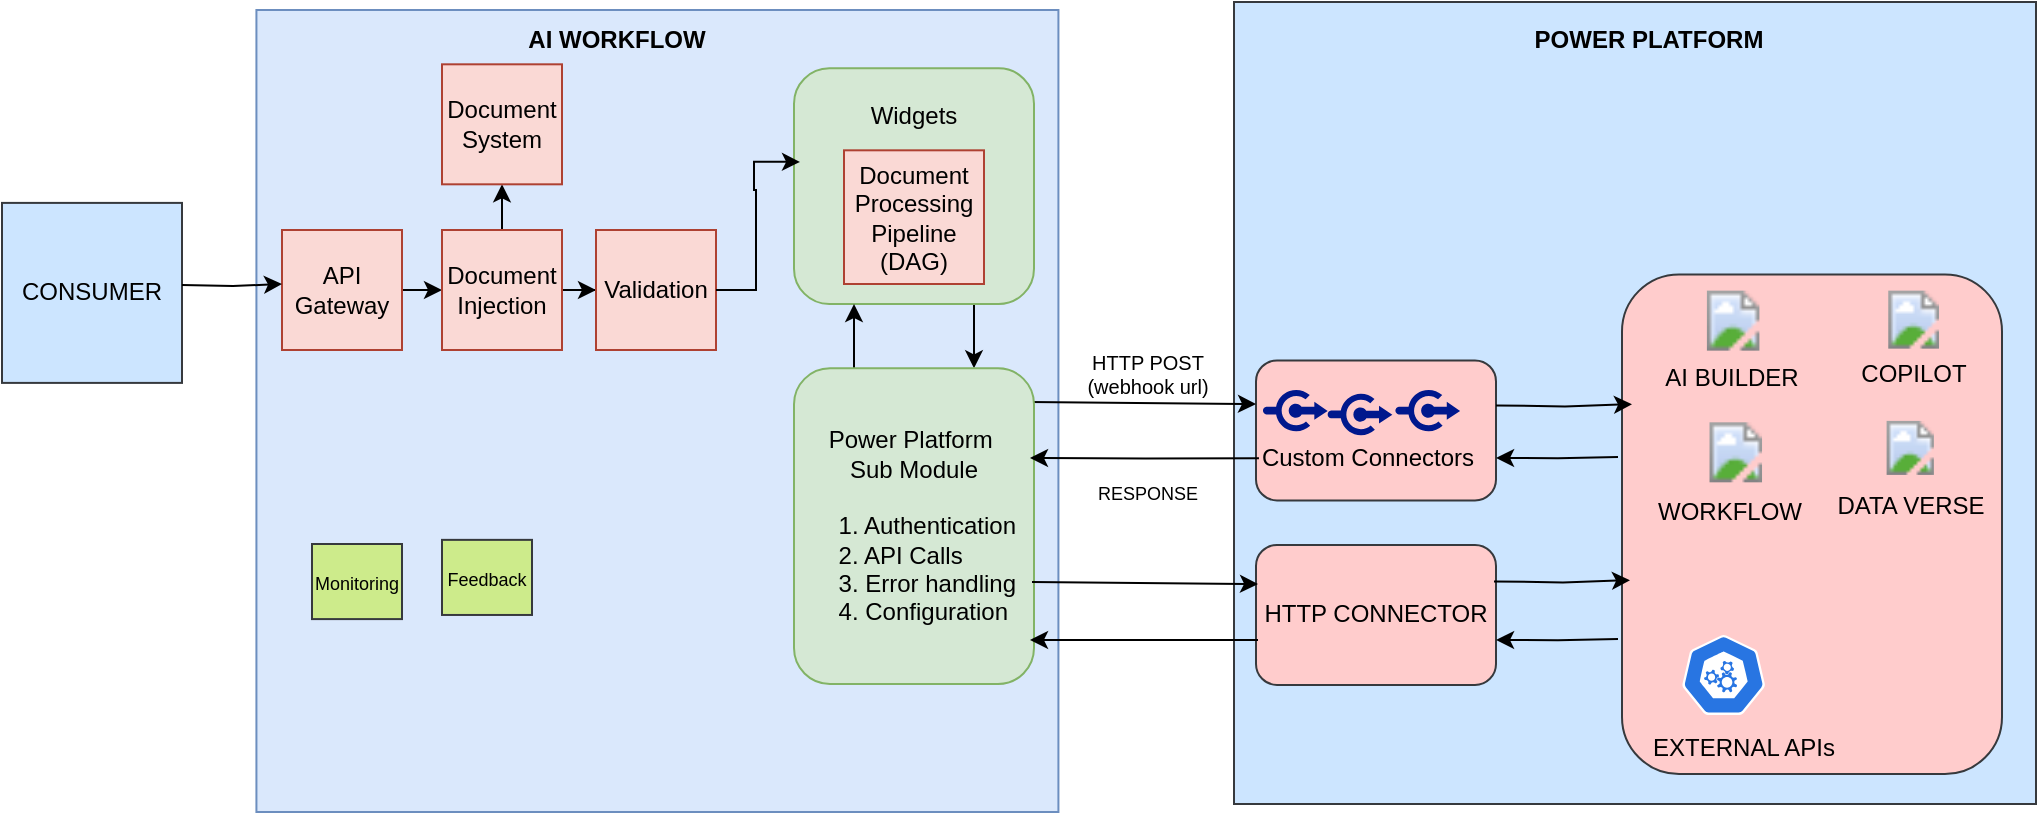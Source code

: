 <mxfile version="26.2.12">
  <diagram name="Page-1" id="-ZEGbbb4KFgpcQj7vi7V">
    <mxGraphModel dx="1105" dy="482" grid="1" gridSize="10" guides="1" tooltips="1" connect="1" arrows="1" fold="1" page="1" pageScale="1" pageWidth="850" pageHeight="1100" math="0" shadow="0">
      <root>
        <mxCell id="0" />
        <mxCell id="1" parent="0" />
        <mxCell id="Of06rXtQwyT8jazibSlD-1" value="" style="whiteSpace=wrap;html=1;aspect=fixed;fillColor=#dae8fc;strokeColor=#6c8ebf;" parent="1" vertex="1">
          <mxGeometry x="137.21" y="43" width="401" height="401" as="geometry" />
        </mxCell>
        <mxCell id="Of06rXtQwyT8jazibSlD-2" value="" style="whiteSpace=wrap;html=1;aspect=fixed;fillColor=#cce5ff;strokeColor=#36393d;" parent="1" vertex="1">
          <mxGeometry x="626" y="39" width="401" height="401" as="geometry" />
        </mxCell>
        <mxCell id="Of06rXtQwyT8jazibSlD-19" value="POWER PLATFORM" style="text;html=1;align=center;verticalAlign=middle;whiteSpace=wrap;rounded=0;fontStyle=1" parent="1" vertex="1">
          <mxGeometry x="770.58" y="43" width="125" height="30" as="geometry" />
        </mxCell>
        <mxCell id="Of06rXtQwyT8jazibSlD-29" value="AI WORKFLOW" style="text;html=1;align=center;verticalAlign=middle;whiteSpace=wrap;rounded=0;fontStyle=1" parent="1" vertex="1">
          <mxGeometry x="255" y="43.0" width="125" height="30" as="geometry" />
        </mxCell>
        <mxCell id="Of06rXtQwyT8jazibSlD-54" value="" style="whiteSpace=wrap;html=1;aspect=fixed;fillColor=#cce5ff;strokeColor=#36393d;" parent="1" vertex="1">
          <mxGeometry x="10" y="139.45" width="90" height="90" as="geometry" />
        </mxCell>
        <mxCell id="Of06rXtQwyT8jazibSlD-55" value="CONSUMER" style="text;html=1;align=center;verticalAlign=middle;whiteSpace=wrap;rounded=0;" parent="1" vertex="1">
          <mxGeometry x="20" y="169.45" width="70" height="30" as="geometry" />
        </mxCell>
        <mxCell id="Of06rXtQwyT8jazibSlD-76" value="HTTP POST&lt;div&gt;(webhook url)&lt;/div&gt;" style="text;html=1;align=center;verticalAlign=middle;whiteSpace=wrap;rounded=0;fontSize=10;" parent="1" vertex="1">
          <mxGeometry x="538.21" y="210.45" width="90" height="30" as="geometry" />
        </mxCell>
        <mxCell id="Of06rXtQwyT8jazibSlD-84" value="" style="rounded=1;whiteSpace=wrap;html=1;fillColor=#ffcccc;strokeColor=#36393d;" parent="1" vertex="1">
          <mxGeometry x="820" y="175.21" width="190" height="249.79" as="geometry" />
        </mxCell>
        <mxCell id="Of06rXtQwyT8jazibSlD-85" value="" style="image;aspect=fixed;html=1;points=[];align=center;fontSize=12;image=img/lib/azure2/power_platform/AIBuilder.svg;" parent="1" vertex="1">
          <mxGeometry x="860.58" y="183.32" width="30" height="30" as="geometry" />
        </mxCell>
        <mxCell id="Of06rXtQwyT8jazibSlD-88" value="AI BUILDER" style="text;html=1;align=center;verticalAlign=middle;whiteSpace=wrap;rounded=0;" parent="1" vertex="1">
          <mxGeometry x="840.08" y="212.16" width="70.42" height="30" as="geometry" />
        </mxCell>
        <mxCell id="Of06rXtQwyT8jazibSlD-90" value="" style="image;aspect=fixed;html=1;points=[];align=center;fontSize=12;image=img/lib/azure2/power_platform/Dataverse.svg;" parent="1" vertex="1">
          <mxGeometry x="946.6" y="248.45" width="35.04" height="27" as="geometry" />
        </mxCell>
        <mxCell id="Of06rXtQwyT8jazibSlD-95" value="DATA VERSE" style="text;html=1;align=center;verticalAlign=middle;whiteSpace=wrap;rounded=0;" parent="1" vertex="1">
          <mxGeometry x="924.62" y="276.32" width="79" height="30" as="geometry" />
        </mxCell>
        <mxCell id="Of06rXtQwyT8jazibSlD-135" value="" style="rounded=1;whiteSpace=wrap;html=1;fillColor=#ffcccc;strokeColor=#36393d;" parent="1" vertex="1">
          <mxGeometry x="637" y="218.21" width="120" height="70" as="geometry" />
        </mxCell>
        <mxCell id="Of06rXtQwyT8jazibSlD-136" value="Custom Connectors" style="text;html=1;align=center;verticalAlign=middle;whiteSpace=wrap;rounded=0;" parent="1" vertex="1">
          <mxGeometry x="638.48" y="254.32" width="110" height="25.68" as="geometry" />
        </mxCell>
        <mxCell id="Of06rXtQwyT8jazibSlD-137" value="" style="sketch=0;aspect=fixed;pointerEvents=1;shadow=0;dashed=0;html=1;strokeColor=none;labelPosition=center;verticalLabelPosition=bottom;verticalAlign=top;align=center;fillColor=#00188D;shape=mxgraph.mscae.enterprise.connectors" parent="1" vertex="1">
          <mxGeometry x="640.48" y="232.32" width="32.35" height="22" as="geometry" />
        </mxCell>
        <mxCell id="Of06rXtQwyT8jazibSlD-138" value="" style="sketch=0;aspect=fixed;pointerEvents=1;shadow=0;dashed=0;html=1;strokeColor=none;labelPosition=center;verticalLabelPosition=bottom;verticalAlign=top;align=center;fillColor=#00188D;shape=mxgraph.mscae.enterprise.connectors" parent="1" vertex="1">
          <mxGeometry x="672.83" y="234.25" width="32.35" height="22" as="geometry" />
        </mxCell>
        <mxCell id="Of06rXtQwyT8jazibSlD-139" value="" style="sketch=0;aspect=fixed;pointerEvents=1;shadow=0;dashed=0;html=1;strokeColor=none;labelPosition=center;verticalLabelPosition=bottom;verticalAlign=top;align=center;fillColor=#00188D;shape=mxgraph.mscae.enterprise.connectors" parent="1" vertex="1">
          <mxGeometry x="706.7" y="232.32" width="32.35" height="22" as="geometry" />
        </mxCell>
        <mxCell id="Of06rXtQwyT8jazibSlD-152" value="" style="image;aspect=fixed;html=1;points=[];align=center;fontSize=12;image=img/lib/azure2/power_platform/CopilotStudio.svg;" parent="1" vertex="1">
          <mxGeometry x="950" y="183.32" width="31.64" height="29" as="geometry" />
        </mxCell>
        <mxCell id="Of06rXtQwyT8jazibSlD-155" value="COPILOT" style="text;html=1;align=center;verticalAlign=middle;whiteSpace=wrap;rounded=0;" parent="1" vertex="1">
          <mxGeometry x="935.82" y="209.58" width="60" height="30" as="geometry" />
        </mxCell>
        <mxCell id="Of06rXtQwyT8jazibSlD-165" value="" style="endArrow=classic;html=1;rounded=0;exitX=0.983;exitY=0.107;exitDx=0;exitDy=0;exitPerimeter=0;entryX=0;entryY=0.25;entryDx=0;entryDy=0;" parent="1" edge="1" source="VihnGFTBYMbn4YZPZECG-3">
          <mxGeometry width="50" height="50" relative="1" as="geometry">
            <mxPoint x="538" y="241" as="sourcePoint" />
            <mxPoint x="637" y="240" as="targetPoint" />
          </mxGeometry>
        </mxCell>
        <mxCell id="Of06rXtQwyT8jazibSlD-182" value="RESPONSE" style="text;html=1;align=center;verticalAlign=middle;whiteSpace=wrap;rounded=0;fontSize=9;" parent="1" vertex="1">
          <mxGeometry x="558.21" y="270.45" width="50" height="30" as="geometry" />
        </mxCell>
        <mxCell id="VihnGFTBYMbn4YZPZECG-14" style="edgeStyle=orthogonalEdgeStyle;rounded=0;orthogonalLoop=1;jettySize=auto;html=1;exitX=0.75;exitY=1;exitDx=0;exitDy=0;entryX=0.75;entryY=0;entryDx=0;entryDy=0;" edge="1" parent="1" source="bHyU3-QAid_nzxQ2LZUB-1" target="VihnGFTBYMbn4YZPZECG-3">
          <mxGeometry relative="1" as="geometry" />
        </mxCell>
        <mxCell id="bHyU3-QAid_nzxQ2LZUB-1" value="" style="rounded=1;whiteSpace=wrap;html=1;fillColor=#d5e8d4;strokeColor=#82b366;" parent="1" vertex="1">
          <mxGeometry x="406" y="72.16" width="120" height="117.84" as="geometry" />
        </mxCell>
        <mxCell id="bHyU3-QAid_nzxQ2LZUB-19" style="edgeStyle=orthogonalEdgeStyle;rounded=0;orthogonalLoop=1;jettySize=auto;html=1;exitX=1;exitY=0.5;exitDx=0;exitDy=0;entryX=0;entryY=0.5;entryDx=0;entryDy=0;" parent="1" source="bHyU3-QAid_nzxQ2LZUB-2" target="bHyU3-QAid_nzxQ2LZUB-3" edge="1">
          <mxGeometry relative="1" as="geometry" />
        </mxCell>
        <mxCell id="bHyU3-QAid_nzxQ2LZUB-2" value="API Gateway" style="rounded=0;whiteSpace=wrap;html=1;fillColor=#fad9d5;strokeColor=#ae4132;" parent="1" vertex="1">
          <mxGeometry x="150" y="153" width="60" height="60" as="geometry" />
        </mxCell>
        <mxCell id="bHyU3-QAid_nzxQ2LZUB-20" style="edgeStyle=orthogonalEdgeStyle;rounded=0;orthogonalLoop=1;jettySize=auto;html=1;exitX=1;exitY=0.5;exitDx=0;exitDy=0;" parent="1" source="bHyU3-QAid_nzxQ2LZUB-3" target="bHyU3-QAid_nzxQ2LZUB-13" edge="1">
          <mxGeometry relative="1" as="geometry" />
        </mxCell>
        <mxCell id="VihnGFTBYMbn4YZPZECG-2" style="edgeStyle=orthogonalEdgeStyle;rounded=0;orthogonalLoop=1;jettySize=auto;html=1;exitX=0.5;exitY=0;exitDx=0;exitDy=0;entryX=0.5;entryY=1;entryDx=0;entryDy=0;" edge="1" parent="1" source="bHyU3-QAid_nzxQ2LZUB-3" target="VihnGFTBYMbn4YZPZECG-1">
          <mxGeometry relative="1" as="geometry" />
        </mxCell>
        <mxCell id="bHyU3-QAid_nzxQ2LZUB-3" value="Document Injection" style="rounded=0;whiteSpace=wrap;html=1;fillColor=#fad9d5;strokeColor=#ae4132;" parent="1" vertex="1">
          <mxGeometry x="230" y="153" width="60" height="60" as="geometry" />
        </mxCell>
        <mxCell id="bHyU3-QAid_nzxQ2LZUB-5" value="" style="image;aspect=fixed;html=1;points=[];align=center;fontSize=12;image=img/lib/azure2/power_platform/PowerAutomate.svg;" parent="1" vertex="1">
          <mxGeometry x="857.94" y="249.16" width="37.89" height="30" as="geometry" />
        </mxCell>
        <mxCell id="bHyU3-QAid_nzxQ2LZUB-6" value="WORKFLOW" style="text;html=1;align=center;verticalAlign=middle;whiteSpace=wrap;rounded=0;" parent="1" vertex="1">
          <mxGeometry x="843.76" y="279.16" width="60" height="30" as="geometry" />
        </mxCell>
        <mxCell id="bHyU3-QAid_nzxQ2LZUB-11" value="HTTP CONNECTOR" style="rounded=1;whiteSpace=wrap;html=1;fillColor=#ffcccc;strokeColor=#36393d;" parent="1" vertex="1">
          <mxGeometry x="637" y="310.45" width="120" height="70" as="geometry" />
        </mxCell>
        <mxCell id="bHyU3-QAid_nzxQ2LZUB-12" value="Document Processing Pipeline (DAG)" style="rounded=0;whiteSpace=wrap;html=1;fillColor=#fad9d5;strokeColor=#ae4132;" parent="1" vertex="1">
          <mxGeometry x="431" y="113.16" width="70" height="66.84" as="geometry" />
        </mxCell>
        <mxCell id="bHyU3-QAid_nzxQ2LZUB-13" value="Validation" style="rounded=0;whiteSpace=wrap;html=1;fillColor=#fad9d5;strokeColor=#ae4132;" parent="1" vertex="1">
          <mxGeometry x="307" y="153" width="60" height="60" as="geometry" />
        </mxCell>
        <mxCell id="bHyU3-QAid_nzxQ2LZUB-14" value="&lt;font style=&quot;font-size: 9px;&quot;&gt;Feedback&lt;/font&gt;" style="rounded=0;whiteSpace=wrap;html=1;fillColor=#cdeb8b;strokeColor=#36393d;" parent="1" vertex="1">
          <mxGeometry x="230" y="307.93" width="45" height="37.55" as="geometry" />
        </mxCell>
        <mxCell id="bHyU3-QAid_nzxQ2LZUB-16" value="&lt;font style=&quot;font-size: 9px;&quot;&gt;Monitoring&lt;/font&gt;" style="rounded=0;whiteSpace=wrap;html=1;fillColor=#cdeb8b;strokeColor=#36393d;" parent="1" vertex="1">
          <mxGeometry x="165" y="310" width="45" height="37.55" as="geometry" />
        </mxCell>
        <mxCell id="bHyU3-QAid_nzxQ2LZUB-17" value="Widgets" style="text;html=1;align=center;verticalAlign=middle;whiteSpace=wrap;rounded=0;" parent="1" vertex="1">
          <mxGeometry x="436" y="81.21" width="60" height="30" as="geometry" />
        </mxCell>
        <mxCell id="bHyU3-QAid_nzxQ2LZUB-18" style="edgeStyle=orthogonalEdgeStyle;rounded=0;orthogonalLoop=1;jettySize=auto;html=1;exitX=1;exitY=0.5;exitDx=0;exitDy=0;" parent="1" edge="1">
          <mxGeometry relative="1" as="geometry">
            <mxPoint x="150" y="180" as="targetPoint" />
            <mxPoint x="100" y="180.45" as="sourcePoint" />
          </mxGeometry>
        </mxCell>
        <mxCell id="VihnGFTBYMbn4YZPZECG-1" value="Document System" style="rounded=0;whiteSpace=wrap;html=1;fillColor=#fad9d5;strokeColor=#ae4132;" vertex="1" parent="1">
          <mxGeometry x="230" y="70.16" width="60" height="60" as="geometry" />
        </mxCell>
        <mxCell id="VihnGFTBYMbn4YZPZECG-15" style="edgeStyle=orthogonalEdgeStyle;rounded=0;orthogonalLoop=1;jettySize=auto;html=1;exitX=0.25;exitY=0;exitDx=0;exitDy=0;entryX=0.25;entryY=1;entryDx=0;entryDy=0;" edge="1" parent="1" source="VihnGFTBYMbn4YZPZECG-3" target="bHyU3-QAid_nzxQ2LZUB-1">
          <mxGeometry relative="1" as="geometry" />
        </mxCell>
        <mxCell id="VihnGFTBYMbn4YZPZECG-3" value="&lt;div style=&quot;&quot;&gt;&lt;span style=&quot;background-color: transparent; color: light-dark(rgb(0, 0, 0), rgb(255, 255, 255));&quot;&gt;Power Platform&amp;nbsp;&lt;/span&gt;&lt;/div&gt;&lt;div style=&quot;&quot;&gt;&lt;span style=&quot;background-color: transparent; color: light-dark(rgb(0, 0, 0), rgb(255, 255, 255));&quot;&gt;Sub Module&lt;/span&gt;&lt;/div&gt;&lt;div&gt;&lt;div style=&quot;&quot;&gt;&lt;br&gt;&lt;/div&gt;&lt;div style=&quot;text-align: justify;&quot;&gt;&amp;nbsp; &amp;nbsp; 1. Authentication&lt;/div&gt;&lt;div style=&quot;text-align: justify;&quot;&gt;&amp;nbsp; &amp;nbsp; 2. API Calls&lt;/div&gt;&lt;div style=&quot;text-align: justify;&quot;&gt;&amp;nbsp; &amp;nbsp; 3. Error handling&lt;/div&gt;&lt;div style=&quot;text-align: justify;&quot;&gt;&amp;nbsp; &amp;nbsp; 4. Configuration&lt;/div&gt;&lt;/div&gt;" style="rounded=1;whiteSpace=wrap;html=1;fillColor=#d5e8d4;strokeColor=#82b366;align=center;" vertex="1" parent="1">
          <mxGeometry x="406" y="222.16" width="120" height="157.84" as="geometry" />
        </mxCell>
        <mxCell id="VihnGFTBYMbn4YZPZECG-11" value="" style="aspect=fixed;sketch=0;html=1;dashed=0;whitespace=wrap;verticalLabelPosition=bottom;verticalAlign=top;fillColor=#2875E2;strokeColor=#ffffff;points=[[0.005,0.63,0],[0.1,0.2,0],[0.9,0.2,0],[0.5,0,0],[0.995,0.63,0],[0.72,0.99,0],[0.5,1,0],[0.28,0.99,0]];shape=mxgraph.kubernetes.icon2;prIcon=api" vertex="1" parent="1">
          <mxGeometry x="850" y="355.45" width="41.67" height="40" as="geometry" />
        </mxCell>
        <mxCell id="VihnGFTBYMbn4YZPZECG-12" value="EXTERNAL APIs" style="text;html=1;align=center;verticalAlign=middle;whiteSpace=wrap;rounded=0;" vertex="1" parent="1">
          <mxGeometry x="831.06" y="396.71" width="100" height="30" as="geometry" />
        </mxCell>
        <mxCell id="VihnGFTBYMbn4YZPZECG-13" style="edgeStyle=orthogonalEdgeStyle;rounded=0;orthogonalLoop=1;jettySize=auto;html=1;exitX=1;exitY=0.5;exitDx=0;exitDy=0;entryX=0.025;entryY=0.397;entryDx=0;entryDy=0;entryPerimeter=0;" edge="1" parent="1" source="bHyU3-QAid_nzxQ2LZUB-13" target="bHyU3-QAid_nzxQ2LZUB-1">
          <mxGeometry relative="1" as="geometry" />
        </mxCell>
        <mxCell id="VihnGFTBYMbn4YZPZECG-19" style="edgeStyle=orthogonalEdgeStyle;rounded=0;orthogonalLoop=1;jettySize=auto;html=1;exitX=1;exitY=0.25;exitDx=0;exitDy=0;entryX=0.045;entryY=0.58;entryDx=0;entryDy=0;entryPerimeter=0;" edge="1" parent="1">
          <mxGeometry relative="1" as="geometry">
            <mxPoint x="757" y="240.71" as="sourcePoint" />
            <mxPoint x="824.995" y="240.088" as="targetPoint" />
          </mxGeometry>
        </mxCell>
        <mxCell id="VihnGFTBYMbn4YZPZECG-21" style="edgeStyle=orthogonalEdgeStyle;rounded=0;orthogonalLoop=1;jettySize=auto;html=1;exitX=0;exitY=0.75;exitDx=0;exitDy=0;entryX=1.017;entryY=0.854;entryDx=0;entryDy=0;entryPerimeter=0;" edge="1" parent="1">
          <mxGeometry relative="1" as="geometry">
            <mxPoint x="818" y="266.553" as="sourcePoint" />
            <mxPoint x="757.04" y="266.99" as="targetPoint" />
          </mxGeometry>
        </mxCell>
        <mxCell id="VihnGFTBYMbn4YZPZECG-23" style="edgeStyle=orthogonalEdgeStyle;rounded=0;orthogonalLoop=1;jettySize=auto;html=1;exitX=0;exitY=0.5;exitDx=0;exitDy=0;entryX=0.95;entryY=0.284;entryDx=0;entryDy=0;entryPerimeter=0;" edge="1" parent="1" source="Of06rXtQwyT8jazibSlD-136">
          <mxGeometry relative="1" as="geometry">
            <mxPoint x="642.48" y="267.16" as="sourcePoint" />
            <mxPoint x="524" y="266.987" as="targetPoint" />
          </mxGeometry>
        </mxCell>
        <mxCell id="VihnGFTBYMbn4YZPZECG-24" value="" style="endArrow=classic;html=1;rounded=0;exitX=0.983;exitY=0.107;exitDx=0;exitDy=0;exitPerimeter=0;entryX=0;entryY=0.25;entryDx=0;entryDy=0;" edge="1" parent="1">
          <mxGeometry width="50" height="50" relative="1" as="geometry">
            <mxPoint x="525" y="329" as="sourcePoint" />
            <mxPoint x="638" y="330" as="targetPoint" />
          </mxGeometry>
        </mxCell>
        <mxCell id="VihnGFTBYMbn4YZPZECG-25" style="edgeStyle=orthogonalEdgeStyle;rounded=0;orthogonalLoop=1;jettySize=auto;html=1;exitX=0;exitY=0.5;exitDx=0;exitDy=0;entryX=0.95;entryY=0.284;entryDx=0;entryDy=0;entryPerimeter=0;" edge="1" parent="1">
          <mxGeometry relative="1" as="geometry">
            <mxPoint x="638" y="358" as="sourcePoint" />
            <mxPoint x="524" y="357.987" as="targetPoint" />
          </mxGeometry>
        </mxCell>
        <mxCell id="VihnGFTBYMbn4YZPZECG-26" style="edgeStyle=orthogonalEdgeStyle;rounded=0;orthogonalLoop=1;jettySize=auto;html=1;exitX=1;exitY=0.25;exitDx=0;exitDy=0;entryX=0.045;entryY=0.58;entryDx=0;entryDy=0;entryPerimeter=0;" edge="1" parent="1">
          <mxGeometry relative="1" as="geometry">
            <mxPoint x="756" y="328.71" as="sourcePoint" />
            <mxPoint x="823.995" y="328.088" as="targetPoint" />
          </mxGeometry>
        </mxCell>
        <mxCell id="VihnGFTBYMbn4YZPZECG-27" style="edgeStyle=orthogonalEdgeStyle;rounded=0;orthogonalLoop=1;jettySize=auto;html=1;exitX=0;exitY=0.75;exitDx=0;exitDy=0;entryX=1.017;entryY=0.854;entryDx=0;entryDy=0;entryPerimeter=0;" edge="1" parent="1">
          <mxGeometry relative="1" as="geometry">
            <mxPoint x="818" y="357.553" as="sourcePoint" />
            <mxPoint x="757.04" y="357.99" as="targetPoint" />
          </mxGeometry>
        </mxCell>
      </root>
    </mxGraphModel>
  </diagram>
</mxfile>

